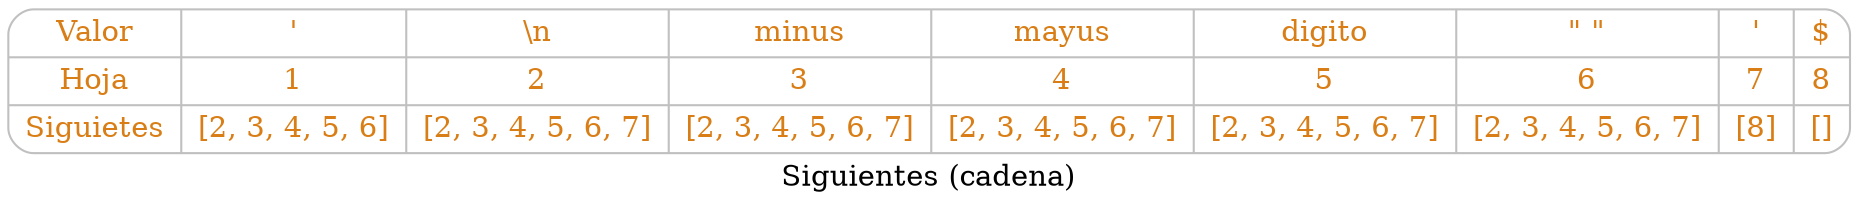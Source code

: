 digraph structs {

	node [shape=Mrecord color=gray fontcolor="#d97e16"];
label ="Siguientes (cadena)";
struct1 [label=" { Valor | Hoja| Siguietes } | 
{ \'| 1 | [2, 3, 4, 5, 6]}|
{ \\n| 2 | [2, 3, 4, 5, 6, 7]}|
{ minus| 3 | [2, 3, 4, 5, 6, 7]}|
{ mayus| 4 | [2, 3, 4, 5, 6, 7]}|
{ digito| 5 | [2, 3, 4, 5, 6, 7]}|
{ \" \"| 6 | [2, 3, 4, 5, 6, 7]}|
{ \'| 7 | [8]}|
{ $| 8 | []}
"];
 }